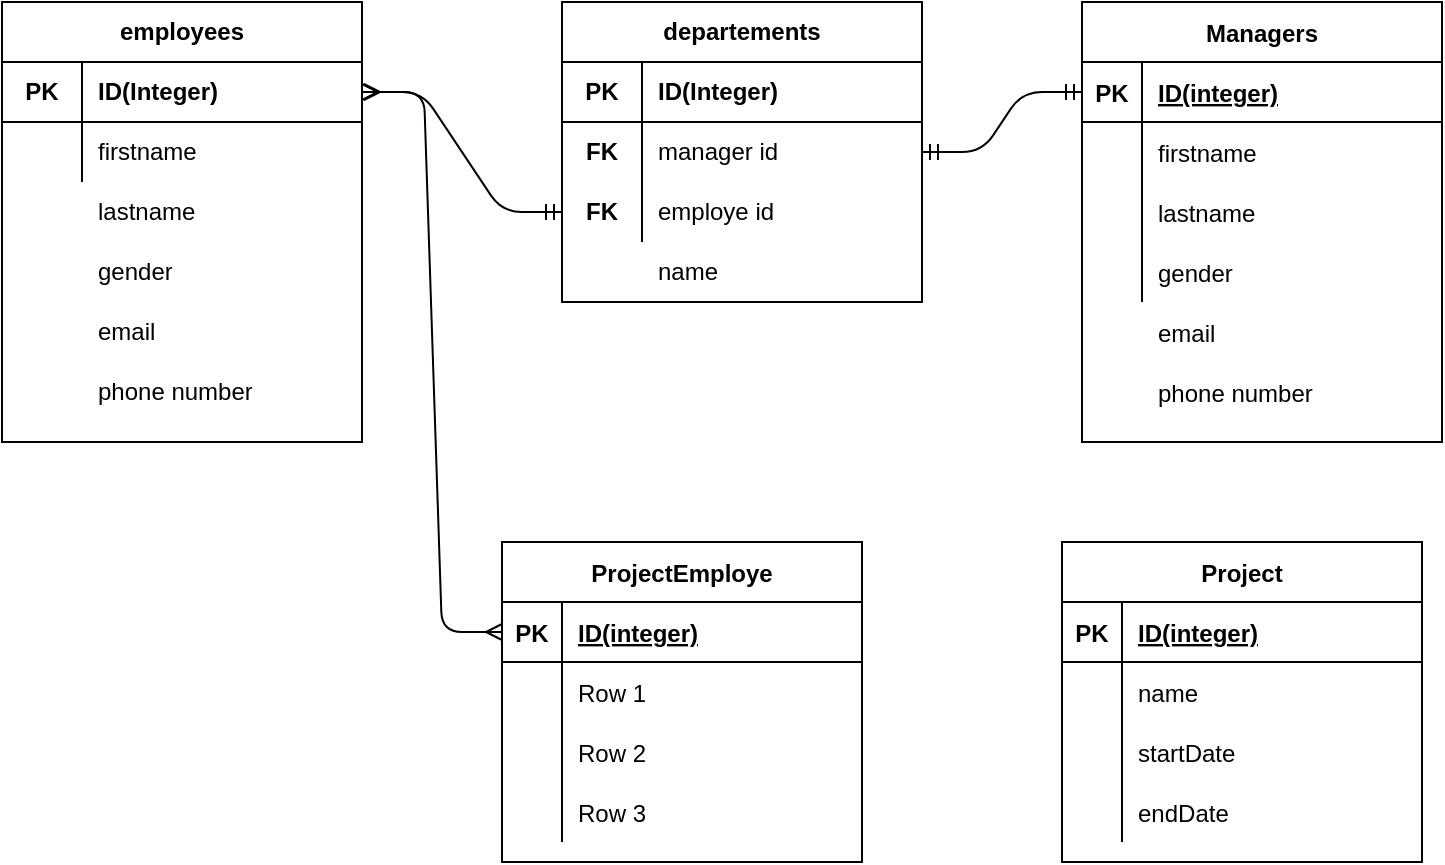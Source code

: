 <mxfile version="14.2.3" type="github">
  <diagram id="GnqOwktuVG32LPuZaj2M" name="Page-1">
    <mxGraphModel dx="1102" dy="574" grid="1" gridSize="10" guides="1" tooltips="1" connect="1" arrows="1" fold="1" page="1" pageScale="1" pageWidth="850" pageHeight="1100" math="0" shadow="0">
      <root>
        <mxCell id="0" />
        <mxCell id="1" parent="0" />
        <mxCell id="BSML525o_ahdlDG1dRkx-1" value="employees" style="shape=table;html=1;whiteSpace=wrap;startSize=30;container=1;collapsible=0;childLayout=tableLayout;fixedRows=1;rowLines=0;fontStyle=1;align=center;" vertex="1" parent="1">
          <mxGeometry x="100" y="40" width="180" height="220" as="geometry" />
        </mxCell>
        <mxCell id="BSML525o_ahdlDG1dRkx-2" value="" style="shape=partialRectangle;html=1;whiteSpace=wrap;collapsible=0;dropTarget=0;pointerEvents=0;fillColor=none;top=0;left=0;bottom=1;right=0;points=[[0,0.5],[1,0.5]];portConstraint=eastwest;" vertex="1" parent="BSML525o_ahdlDG1dRkx-1">
          <mxGeometry y="30" width="180" height="30" as="geometry" />
        </mxCell>
        <mxCell id="BSML525o_ahdlDG1dRkx-3" value="&lt;b&gt;PK&lt;/b&gt;" style="shape=partialRectangle;html=1;whiteSpace=wrap;connectable=0;fillColor=none;top=0;left=0;bottom=0;right=0;overflow=hidden;" vertex="1" parent="BSML525o_ahdlDG1dRkx-2">
          <mxGeometry width="40" height="30" as="geometry" />
        </mxCell>
        <mxCell id="BSML525o_ahdlDG1dRkx-4" value="&lt;b&gt;ID(Integer)&lt;/b&gt;" style="shape=partialRectangle;html=1;whiteSpace=wrap;connectable=0;fillColor=none;top=0;left=0;bottom=0;right=0;align=left;spacingLeft=6;overflow=hidden;" vertex="1" parent="BSML525o_ahdlDG1dRkx-2">
          <mxGeometry x="40" width="140" height="30" as="geometry" />
        </mxCell>
        <mxCell id="BSML525o_ahdlDG1dRkx-5" value="" style="shape=partialRectangle;html=1;whiteSpace=wrap;collapsible=0;dropTarget=0;pointerEvents=0;fillColor=none;top=0;left=0;bottom=0;right=0;points=[[0,0.5],[1,0.5]];portConstraint=eastwest;" vertex="1" parent="BSML525o_ahdlDG1dRkx-1">
          <mxGeometry y="60" width="180" height="30" as="geometry" />
        </mxCell>
        <mxCell id="BSML525o_ahdlDG1dRkx-6" value="" style="shape=partialRectangle;html=1;whiteSpace=wrap;connectable=0;fillColor=none;top=0;left=0;bottom=0;right=0;overflow=hidden;" vertex="1" parent="BSML525o_ahdlDG1dRkx-5">
          <mxGeometry width="40" height="30" as="geometry" />
        </mxCell>
        <mxCell id="BSML525o_ahdlDG1dRkx-7" value="firstname" style="shape=partialRectangle;html=1;whiteSpace=wrap;connectable=0;fillColor=none;top=0;left=0;bottom=0;right=0;align=left;spacingLeft=6;overflow=hidden;" vertex="1" parent="BSML525o_ahdlDG1dRkx-5">
          <mxGeometry x="40" width="140" height="30" as="geometry" />
        </mxCell>
        <mxCell id="BSML525o_ahdlDG1dRkx-12" value="gender" style="shape=partialRectangle;html=1;whiteSpace=wrap;connectable=0;fillColor=none;top=0;left=0;bottom=0;right=0;align=left;spacingLeft=6;overflow=hidden;" vertex="1" parent="1">
          <mxGeometry x="140" y="160" width="140" height="30" as="geometry" />
        </mxCell>
        <mxCell id="BSML525o_ahdlDG1dRkx-13" value="" style="shape=partialRectangle;html=1;whiteSpace=wrap;connectable=0;fillColor=none;top=0;left=0;bottom=0;right=0;overflow=hidden;" vertex="1" parent="1">
          <mxGeometry x="100" y="190" width="40" height="30" as="geometry" />
        </mxCell>
        <mxCell id="BSML525o_ahdlDG1dRkx-14" value="email" style="shape=partialRectangle;html=1;whiteSpace=wrap;connectable=0;fillColor=none;top=0;left=0;bottom=0;right=0;align=left;spacingLeft=6;overflow=hidden;" vertex="1" parent="1">
          <mxGeometry x="140" y="190" width="140" height="30" as="geometry" />
        </mxCell>
        <mxCell id="BSML525o_ahdlDG1dRkx-15" value="" style="shape=partialRectangle;html=1;whiteSpace=wrap;connectable=0;fillColor=none;top=0;left=0;bottom=0;right=0;overflow=hidden;" vertex="1" parent="1">
          <mxGeometry x="100" y="220" width="40" height="30" as="geometry" />
        </mxCell>
        <mxCell id="BSML525o_ahdlDG1dRkx-16" value="&lt;div&gt;phone number&lt;/div&gt;" style="shape=partialRectangle;html=1;whiteSpace=wrap;connectable=0;fillColor=none;top=0;left=0;bottom=0;right=0;align=left;spacingLeft=6;overflow=hidden;" vertex="1" parent="1">
          <mxGeometry x="140" y="220" width="140" height="30" as="geometry" />
        </mxCell>
        <mxCell id="BSML525o_ahdlDG1dRkx-17" value="&lt;div&gt;departements&lt;/div&gt;" style="shape=table;html=1;whiteSpace=wrap;startSize=30;container=1;collapsible=0;childLayout=tableLayout;fixedRows=1;rowLines=0;fontStyle=1;align=center;" vertex="1" parent="1">
          <mxGeometry x="380" y="40" width="180" height="150" as="geometry" />
        </mxCell>
        <mxCell id="BSML525o_ahdlDG1dRkx-18" value="" style="shape=partialRectangle;html=1;whiteSpace=wrap;collapsible=0;dropTarget=0;pointerEvents=0;fillColor=none;top=0;left=0;bottom=1;right=0;points=[[0,0.5],[1,0.5]];portConstraint=eastwest;" vertex="1" parent="BSML525o_ahdlDG1dRkx-17">
          <mxGeometry y="30" width="180" height="30" as="geometry" />
        </mxCell>
        <mxCell id="BSML525o_ahdlDG1dRkx-19" value="&lt;b&gt;PK&lt;/b&gt;" style="shape=partialRectangle;html=1;whiteSpace=wrap;connectable=0;fillColor=none;top=0;left=0;bottom=0;right=0;overflow=hidden;" vertex="1" parent="BSML525o_ahdlDG1dRkx-18">
          <mxGeometry width="40" height="30" as="geometry" />
        </mxCell>
        <mxCell id="BSML525o_ahdlDG1dRkx-20" value="&lt;b&gt;ID(Integer)&lt;/b&gt;" style="shape=partialRectangle;html=1;whiteSpace=wrap;connectable=0;fillColor=none;top=0;left=0;bottom=0;right=0;align=left;spacingLeft=6;overflow=hidden;" vertex="1" parent="BSML525o_ahdlDG1dRkx-18">
          <mxGeometry x="40" width="140" height="30" as="geometry" />
        </mxCell>
        <mxCell id="BSML525o_ahdlDG1dRkx-21" value="" style="shape=partialRectangle;html=1;whiteSpace=wrap;collapsible=0;dropTarget=0;pointerEvents=0;fillColor=none;top=0;left=0;bottom=0;right=0;points=[[0,0.5],[1,0.5]];portConstraint=eastwest;" vertex="1" parent="BSML525o_ahdlDG1dRkx-17">
          <mxGeometry y="60" width="180" height="30" as="geometry" />
        </mxCell>
        <mxCell id="BSML525o_ahdlDG1dRkx-22" value="&lt;b&gt;FK&lt;/b&gt;" style="shape=partialRectangle;html=1;whiteSpace=wrap;connectable=0;fillColor=none;top=0;left=0;bottom=0;right=0;overflow=hidden;" vertex="1" parent="BSML525o_ahdlDG1dRkx-21">
          <mxGeometry width="40" height="30" as="geometry" />
        </mxCell>
        <mxCell id="BSML525o_ahdlDG1dRkx-23" value="manager id" style="shape=partialRectangle;html=1;whiteSpace=wrap;connectable=0;fillColor=none;top=0;left=0;bottom=0;right=0;align=left;spacingLeft=6;overflow=hidden;" vertex="1" parent="BSML525o_ahdlDG1dRkx-21">
          <mxGeometry x="40" width="140" height="30" as="geometry" />
        </mxCell>
        <mxCell id="BSML525o_ahdlDG1dRkx-24" value="" style="shape=partialRectangle;html=1;whiteSpace=wrap;collapsible=0;dropTarget=0;pointerEvents=0;fillColor=none;top=0;left=0;bottom=0;right=0;points=[[0,0.5],[1,0.5]];portConstraint=eastwest;" vertex="1" parent="BSML525o_ahdlDG1dRkx-17">
          <mxGeometry y="90" width="180" height="30" as="geometry" />
        </mxCell>
        <mxCell id="BSML525o_ahdlDG1dRkx-25" value="&lt;b&gt;FK&lt;/b&gt;" style="shape=partialRectangle;html=1;whiteSpace=wrap;connectable=0;fillColor=none;top=0;left=0;bottom=0;right=0;overflow=hidden;" vertex="1" parent="BSML525o_ahdlDG1dRkx-24">
          <mxGeometry width="40" height="30" as="geometry" />
        </mxCell>
        <mxCell id="BSML525o_ahdlDG1dRkx-26" value="employe id" style="shape=partialRectangle;html=1;whiteSpace=wrap;connectable=0;fillColor=none;top=0;left=0;bottom=0;right=0;align=left;spacingLeft=6;overflow=hidden;" vertex="1" parent="BSML525o_ahdlDG1dRkx-24">
          <mxGeometry x="40" width="140" height="30" as="geometry" />
        </mxCell>
        <mxCell id="BSML525o_ahdlDG1dRkx-28" value="" style="edgeStyle=entityRelationEdgeStyle;fontSize=12;html=1;endArrow=ERmandOne;startArrow=ERmany;exitX=1;exitY=0.5;exitDx=0;exitDy=0;entryX=0;entryY=0.5;entryDx=0;entryDy=0;startFill=0;" edge="1" parent="1" source="BSML525o_ahdlDG1dRkx-2" target="BSML525o_ahdlDG1dRkx-24">
          <mxGeometry width="100" height="100" relative="1" as="geometry">
            <mxPoint x="370" y="360" as="sourcePoint" />
            <mxPoint x="380" y="170" as="targetPoint" />
          </mxGeometry>
        </mxCell>
        <mxCell id="BSML525o_ahdlDG1dRkx-33" value="Managers" style="shape=table;startSize=30;container=1;collapsible=1;childLayout=tableLayout;fixedRows=1;rowLines=0;fontStyle=1;align=center;resizeLast=1;" vertex="1" parent="1">
          <mxGeometry x="640" y="40" width="180" height="220" as="geometry" />
        </mxCell>
        <mxCell id="BSML525o_ahdlDG1dRkx-34" value="" style="shape=partialRectangle;collapsible=0;dropTarget=0;pointerEvents=0;fillColor=none;top=0;left=0;bottom=1;right=0;points=[[0,0.5],[1,0.5]];portConstraint=eastwest;" vertex="1" parent="BSML525o_ahdlDG1dRkx-33">
          <mxGeometry y="30" width="180" height="30" as="geometry" />
        </mxCell>
        <mxCell id="BSML525o_ahdlDG1dRkx-35" value="PK" style="shape=partialRectangle;connectable=0;fillColor=none;top=0;left=0;bottom=0;right=0;fontStyle=1;overflow=hidden;" vertex="1" parent="BSML525o_ahdlDG1dRkx-34">
          <mxGeometry width="30" height="30" as="geometry" />
        </mxCell>
        <mxCell id="BSML525o_ahdlDG1dRkx-36" value="ID(integer)" style="shape=partialRectangle;connectable=0;fillColor=none;top=0;left=0;bottom=0;right=0;align=left;spacingLeft=6;fontStyle=5;overflow=hidden;" vertex="1" parent="BSML525o_ahdlDG1dRkx-34">
          <mxGeometry x="30" width="150" height="30" as="geometry" />
        </mxCell>
        <mxCell id="BSML525o_ahdlDG1dRkx-37" value="" style="shape=partialRectangle;collapsible=0;dropTarget=0;pointerEvents=0;fillColor=none;top=0;left=0;bottom=0;right=0;points=[[0,0.5],[1,0.5]];portConstraint=eastwest;" vertex="1" parent="BSML525o_ahdlDG1dRkx-33">
          <mxGeometry y="60" width="180" height="30" as="geometry" />
        </mxCell>
        <mxCell id="BSML525o_ahdlDG1dRkx-38" value="" style="shape=partialRectangle;connectable=0;fillColor=none;top=0;left=0;bottom=0;right=0;editable=1;overflow=hidden;" vertex="1" parent="BSML525o_ahdlDG1dRkx-37">
          <mxGeometry width="30" height="30" as="geometry" />
        </mxCell>
        <mxCell id="BSML525o_ahdlDG1dRkx-39" value="firstname" style="shape=partialRectangle;connectable=0;fillColor=none;top=0;left=0;bottom=0;right=0;align=left;spacingLeft=6;overflow=hidden;" vertex="1" parent="BSML525o_ahdlDG1dRkx-37">
          <mxGeometry x="30" width="150" height="30" as="geometry" />
        </mxCell>
        <mxCell id="BSML525o_ahdlDG1dRkx-40" value="" style="shape=partialRectangle;collapsible=0;dropTarget=0;pointerEvents=0;fillColor=none;top=0;left=0;bottom=0;right=0;points=[[0,0.5],[1,0.5]];portConstraint=eastwest;" vertex="1" parent="BSML525o_ahdlDG1dRkx-33">
          <mxGeometry y="90" width="180" height="30" as="geometry" />
        </mxCell>
        <mxCell id="BSML525o_ahdlDG1dRkx-41" value="" style="shape=partialRectangle;connectable=0;fillColor=none;top=0;left=0;bottom=0;right=0;editable=1;overflow=hidden;" vertex="1" parent="BSML525o_ahdlDG1dRkx-40">
          <mxGeometry width="30" height="30" as="geometry" />
        </mxCell>
        <mxCell id="BSML525o_ahdlDG1dRkx-42" value="lastname" style="shape=partialRectangle;connectable=0;fillColor=none;top=0;left=0;bottom=0;right=0;align=left;spacingLeft=6;overflow=hidden;" vertex="1" parent="BSML525o_ahdlDG1dRkx-40">
          <mxGeometry x="30" width="150" height="30" as="geometry" />
        </mxCell>
        <mxCell id="BSML525o_ahdlDG1dRkx-43" value="" style="shape=partialRectangle;collapsible=0;dropTarget=0;pointerEvents=0;fillColor=none;top=0;left=0;bottom=0;right=0;points=[[0,0.5],[1,0.5]];portConstraint=eastwest;" vertex="1" parent="BSML525o_ahdlDG1dRkx-33">
          <mxGeometry y="120" width="180" height="30" as="geometry" />
        </mxCell>
        <mxCell id="BSML525o_ahdlDG1dRkx-44" value="" style="shape=partialRectangle;connectable=0;fillColor=none;top=0;left=0;bottom=0;right=0;editable=1;overflow=hidden;" vertex="1" parent="BSML525o_ahdlDG1dRkx-43">
          <mxGeometry width="30" height="30" as="geometry" />
        </mxCell>
        <mxCell id="BSML525o_ahdlDG1dRkx-45" value="gender" style="shape=partialRectangle;connectable=0;fillColor=none;top=0;left=0;bottom=0;right=0;align=left;spacingLeft=6;overflow=hidden;" vertex="1" parent="BSML525o_ahdlDG1dRkx-43">
          <mxGeometry x="30" width="150" height="30" as="geometry" />
        </mxCell>
        <mxCell id="BSML525o_ahdlDG1dRkx-46" value="lastname" style="shape=partialRectangle;html=1;whiteSpace=wrap;connectable=0;fillColor=none;top=0;left=0;bottom=0;right=0;align=left;spacingLeft=6;overflow=hidden;" vertex="1" parent="1">
          <mxGeometry x="140" y="130" width="140" height="30" as="geometry" />
        </mxCell>
        <mxCell id="BSML525o_ahdlDG1dRkx-47" value="" style="edgeStyle=entityRelationEdgeStyle;fontSize=12;html=1;endArrow=ERmandOne;startArrow=ERmandOne;exitX=1;exitY=0.5;exitDx=0;exitDy=0;entryX=0;entryY=0.5;entryDx=0;entryDy=0;" edge="1" parent="1" source="BSML525o_ahdlDG1dRkx-17" target="BSML525o_ahdlDG1dRkx-34">
          <mxGeometry width="100" height="100" relative="1" as="geometry">
            <mxPoint x="540" y="180" as="sourcePoint" />
            <mxPoint x="640" y="80" as="targetPoint" />
          </mxGeometry>
        </mxCell>
        <mxCell id="BSML525o_ahdlDG1dRkx-48" value="ProjectEmploye" style="shape=table;startSize=30;container=1;collapsible=1;childLayout=tableLayout;fixedRows=1;rowLines=0;fontStyle=1;align=center;resizeLast=1;" vertex="1" parent="1">
          <mxGeometry x="350" y="310" width="180" height="160" as="geometry" />
        </mxCell>
        <mxCell id="BSML525o_ahdlDG1dRkx-49" value="" style="shape=partialRectangle;collapsible=0;dropTarget=0;pointerEvents=0;fillColor=none;top=0;left=0;bottom=1;right=0;points=[[0,0.5],[1,0.5]];portConstraint=eastwest;" vertex="1" parent="BSML525o_ahdlDG1dRkx-48">
          <mxGeometry y="30" width="180" height="30" as="geometry" />
        </mxCell>
        <mxCell id="BSML525o_ahdlDG1dRkx-50" value="PK" style="shape=partialRectangle;connectable=0;fillColor=none;top=0;left=0;bottom=0;right=0;fontStyle=1;overflow=hidden;" vertex="1" parent="BSML525o_ahdlDG1dRkx-49">
          <mxGeometry width="30" height="30" as="geometry" />
        </mxCell>
        <mxCell id="BSML525o_ahdlDG1dRkx-51" value="ID(integer)" style="shape=partialRectangle;connectable=0;fillColor=none;top=0;left=0;bottom=0;right=0;align=left;spacingLeft=6;fontStyle=5;overflow=hidden;" vertex="1" parent="BSML525o_ahdlDG1dRkx-49">
          <mxGeometry x="30" width="150" height="30" as="geometry" />
        </mxCell>
        <mxCell id="BSML525o_ahdlDG1dRkx-52" value="" style="shape=partialRectangle;collapsible=0;dropTarget=0;pointerEvents=0;fillColor=none;top=0;left=0;bottom=0;right=0;points=[[0,0.5],[1,0.5]];portConstraint=eastwest;" vertex="1" parent="BSML525o_ahdlDG1dRkx-48">
          <mxGeometry y="60" width="180" height="30" as="geometry" />
        </mxCell>
        <mxCell id="BSML525o_ahdlDG1dRkx-53" value="" style="shape=partialRectangle;connectable=0;fillColor=none;top=0;left=0;bottom=0;right=0;editable=1;overflow=hidden;" vertex="1" parent="BSML525o_ahdlDG1dRkx-52">
          <mxGeometry width="30" height="30" as="geometry" />
        </mxCell>
        <mxCell id="BSML525o_ahdlDG1dRkx-54" value="Row 1" style="shape=partialRectangle;connectable=0;fillColor=none;top=0;left=0;bottom=0;right=0;align=left;spacingLeft=6;overflow=hidden;" vertex="1" parent="BSML525o_ahdlDG1dRkx-52">
          <mxGeometry x="30" width="150" height="30" as="geometry" />
        </mxCell>
        <mxCell id="BSML525o_ahdlDG1dRkx-55" value="" style="shape=partialRectangle;collapsible=0;dropTarget=0;pointerEvents=0;fillColor=none;top=0;left=0;bottom=0;right=0;points=[[0,0.5],[1,0.5]];portConstraint=eastwest;" vertex="1" parent="BSML525o_ahdlDG1dRkx-48">
          <mxGeometry y="90" width="180" height="30" as="geometry" />
        </mxCell>
        <mxCell id="BSML525o_ahdlDG1dRkx-56" value="" style="shape=partialRectangle;connectable=0;fillColor=none;top=0;left=0;bottom=0;right=0;editable=1;overflow=hidden;" vertex="1" parent="BSML525o_ahdlDG1dRkx-55">
          <mxGeometry width="30" height="30" as="geometry" />
        </mxCell>
        <mxCell id="BSML525o_ahdlDG1dRkx-57" value="Row 2" style="shape=partialRectangle;connectable=0;fillColor=none;top=0;left=0;bottom=0;right=0;align=left;spacingLeft=6;overflow=hidden;" vertex="1" parent="BSML525o_ahdlDG1dRkx-55">
          <mxGeometry x="30" width="150" height="30" as="geometry" />
        </mxCell>
        <mxCell id="BSML525o_ahdlDG1dRkx-58" value="" style="shape=partialRectangle;collapsible=0;dropTarget=0;pointerEvents=0;fillColor=none;top=0;left=0;bottom=0;right=0;points=[[0,0.5],[1,0.5]];portConstraint=eastwest;" vertex="1" parent="BSML525o_ahdlDG1dRkx-48">
          <mxGeometry y="120" width="180" height="30" as="geometry" />
        </mxCell>
        <mxCell id="BSML525o_ahdlDG1dRkx-59" value="" style="shape=partialRectangle;connectable=0;fillColor=none;top=0;left=0;bottom=0;right=0;editable=1;overflow=hidden;" vertex="1" parent="BSML525o_ahdlDG1dRkx-58">
          <mxGeometry width="30" height="30" as="geometry" />
        </mxCell>
        <mxCell id="BSML525o_ahdlDG1dRkx-60" value="Row 3" style="shape=partialRectangle;connectable=0;fillColor=none;top=0;left=0;bottom=0;right=0;align=left;spacingLeft=6;overflow=hidden;" vertex="1" parent="BSML525o_ahdlDG1dRkx-58">
          <mxGeometry x="30" width="150" height="30" as="geometry" />
        </mxCell>
        <mxCell id="BSML525o_ahdlDG1dRkx-62" value="email" style="shape=partialRectangle;connectable=0;fillColor=none;top=0;left=0;bottom=0;right=0;align=left;spacingLeft=6;overflow=hidden;" vertex="1" parent="1">
          <mxGeometry x="670" y="190" width="150" height="30" as="geometry" />
        </mxCell>
        <mxCell id="BSML525o_ahdlDG1dRkx-64" value="phone number" style="shape=partialRectangle;connectable=0;fillColor=none;top=0;left=0;bottom=0;right=0;align=left;spacingLeft=6;overflow=hidden;" vertex="1" parent="1">
          <mxGeometry x="670" y="220" width="150" height="30" as="geometry" />
        </mxCell>
        <mxCell id="BSML525o_ahdlDG1dRkx-65" value="" style="shape=partialRectangle;html=1;whiteSpace=wrap;connectable=0;fillColor=none;top=0;left=0;bottom=0;right=0;overflow=hidden;" vertex="1" parent="1">
          <mxGeometry x="380" y="160" width="40" height="30" as="geometry" />
        </mxCell>
        <mxCell id="BSML525o_ahdlDG1dRkx-66" value="name" style="shape=partialRectangle;html=1;whiteSpace=wrap;connectable=0;fillColor=none;top=0;left=0;bottom=0;right=0;align=left;spacingLeft=6;overflow=hidden;" vertex="1" parent="1">
          <mxGeometry x="420" y="160" width="140" height="30" as="geometry" />
        </mxCell>
        <mxCell id="BSML525o_ahdlDG1dRkx-67" value="Project" style="shape=table;startSize=30;container=1;collapsible=1;childLayout=tableLayout;fixedRows=1;rowLines=0;fontStyle=1;align=center;resizeLast=1;" vertex="1" parent="1">
          <mxGeometry x="630" y="310" width="180" height="160" as="geometry" />
        </mxCell>
        <mxCell id="BSML525o_ahdlDG1dRkx-68" value="" style="shape=partialRectangle;collapsible=0;dropTarget=0;pointerEvents=0;fillColor=none;top=0;left=0;bottom=1;right=0;points=[[0,0.5],[1,0.5]];portConstraint=eastwest;" vertex="1" parent="BSML525o_ahdlDG1dRkx-67">
          <mxGeometry y="30" width="180" height="30" as="geometry" />
        </mxCell>
        <mxCell id="BSML525o_ahdlDG1dRkx-69" value="PK" style="shape=partialRectangle;connectable=0;fillColor=none;top=0;left=0;bottom=0;right=0;fontStyle=1;overflow=hidden;" vertex="1" parent="BSML525o_ahdlDG1dRkx-68">
          <mxGeometry width="30" height="30" as="geometry" />
        </mxCell>
        <mxCell id="BSML525o_ahdlDG1dRkx-70" value="ID(integer)" style="shape=partialRectangle;connectable=0;fillColor=none;top=0;left=0;bottom=0;right=0;align=left;spacingLeft=6;fontStyle=5;overflow=hidden;" vertex="1" parent="BSML525o_ahdlDG1dRkx-68">
          <mxGeometry x="30" width="150" height="30" as="geometry" />
        </mxCell>
        <mxCell id="BSML525o_ahdlDG1dRkx-71" value="" style="shape=partialRectangle;collapsible=0;dropTarget=0;pointerEvents=0;fillColor=none;top=0;left=0;bottom=0;right=0;points=[[0,0.5],[1,0.5]];portConstraint=eastwest;" vertex="1" parent="BSML525o_ahdlDG1dRkx-67">
          <mxGeometry y="60" width="180" height="30" as="geometry" />
        </mxCell>
        <mxCell id="BSML525o_ahdlDG1dRkx-72" value="" style="shape=partialRectangle;connectable=0;fillColor=none;top=0;left=0;bottom=0;right=0;editable=1;overflow=hidden;" vertex="1" parent="BSML525o_ahdlDG1dRkx-71">
          <mxGeometry width="30" height="30" as="geometry" />
        </mxCell>
        <mxCell id="BSML525o_ahdlDG1dRkx-73" value="name" style="shape=partialRectangle;connectable=0;fillColor=none;top=0;left=0;bottom=0;right=0;align=left;spacingLeft=6;overflow=hidden;" vertex="1" parent="BSML525o_ahdlDG1dRkx-71">
          <mxGeometry x="30" width="150" height="30" as="geometry" />
        </mxCell>
        <mxCell id="BSML525o_ahdlDG1dRkx-74" value="" style="shape=partialRectangle;collapsible=0;dropTarget=0;pointerEvents=0;fillColor=none;top=0;left=0;bottom=0;right=0;points=[[0,0.5],[1,0.5]];portConstraint=eastwest;" vertex="1" parent="BSML525o_ahdlDG1dRkx-67">
          <mxGeometry y="90" width="180" height="30" as="geometry" />
        </mxCell>
        <mxCell id="BSML525o_ahdlDG1dRkx-75" value="" style="shape=partialRectangle;connectable=0;fillColor=none;top=0;left=0;bottom=0;right=0;editable=1;overflow=hidden;" vertex="1" parent="BSML525o_ahdlDG1dRkx-74">
          <mxGeometry width="30" height="30" as="geometry" />
        </mxCell>
        <mxCell id="BSML525o_ahdlDG1dRkx-76" value="startDate" style="shape=partialRectangle;connectable=0;fillColor=none;top=0;left=0;bottom=0;right=0;align=left;spacingLeft=6;overflow=hidden;" vertex="1" parent="BSML525o_ahdlDG1dRkx-74">
          <mxGeometry x="30" width="150" height="30" as="geometry" />
        </mxCell>
        <mxCell id="BSML525o_ahdlDG1dRkx-77" value="" style="shape=partialRectangle;collapsible=0;dropTarget=0;pointerEvents=0;fillColor=none;top=0;left=0;bottom=0;right=0;points=[[0,0.5],[1,0.5]];portConstraint=eastwest;" vertex="1" parent="BSML525o_ahdlDG1dRkx-67">
          <mxGeometry y="120" width="180" height="30" as="geometry" />
        </mxCell>
        <mxCell id="BSML525o_ahdlDG1dRkx-78" value="" style="shape=partialRectangle;connectable=0;fillColor=none;top=0;left=0;bottom=0;right=0;editable=1;overflow=hidden;" vertex="1" parent="BSML525o_ahdlDG1dRkx-77">
          <mxGeometry width="30" height="30" as="geometry" />
        </mxCell>
        <mxCell id="BSML525o_ahdlDG1dRkx-79" value="endDate" style="shape=partialRectangle;connectable=0;fillColor=none;top=0;left=0;bottom=0;right=0;align=left;spacingLeft=6;overflow=hidden;" vertex="1" parent="BSML525o_ahdlDG1dRkx-77">
          <mxGeometry x="30" width="150" height="30" as="geometry" />
        </mxCell>
        <mxCell id="BSML525o_ahdlDG1dRkx-80" value="" style="edgeStyle=entityRelationEdgeStyle;fontSize=12;html=1;endArrow=ERmany;startArrow=ERmany;entryX=0;entryY=0.5;entryDx=0;entryDy=0;rounded=1;" edge="1" parent="1" target="BSML525o_ahdlDG1dRkx-49">
          <mxGeometry width="100" height="100" relative="1" as="geometry">
            <mxPoint x="281" y="85" as="sourcePoint" />
            <mxPoint x="100" y="85" as="targetPoint" />
          </mxGeometry>
        </mxCell>
      </root>
    </mxGraphModel>
  </diagram>
</mxfile>
